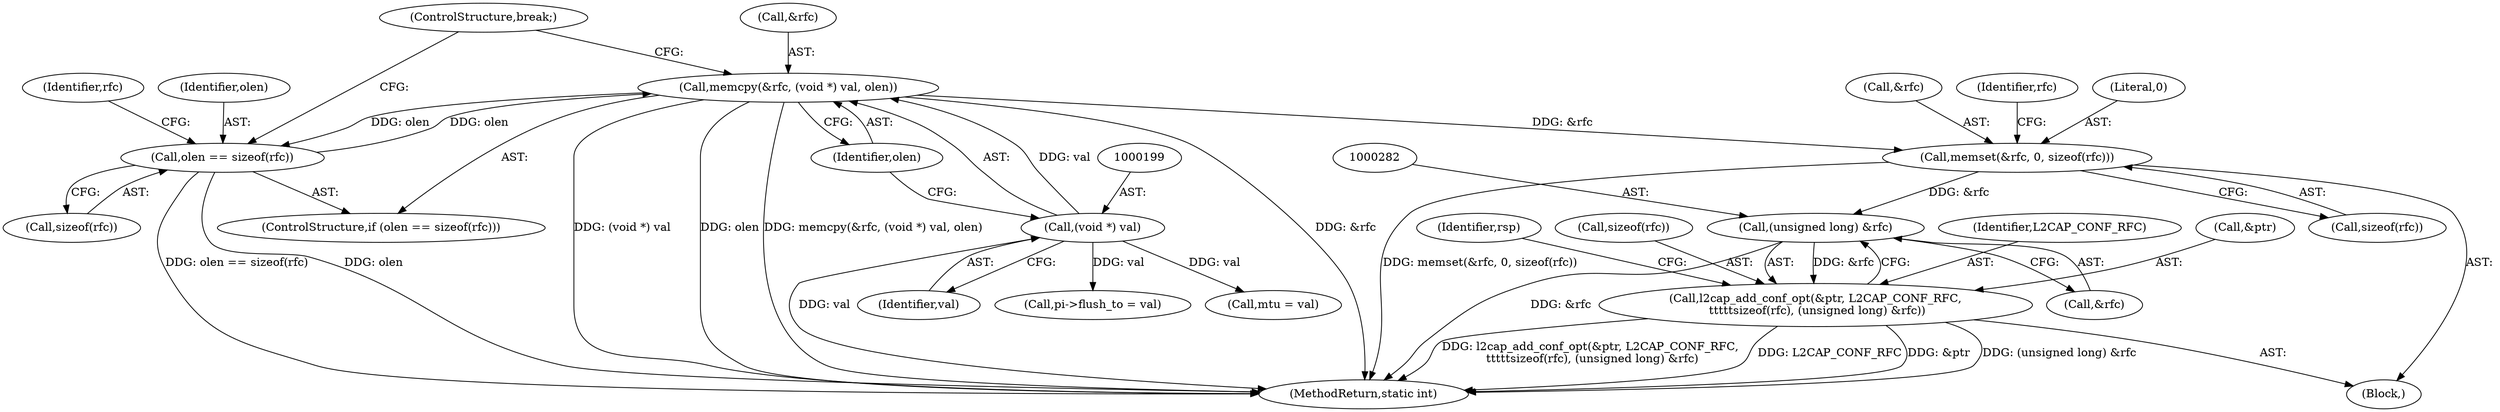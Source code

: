 digraph "1_linux_f2fcfcd670257236ebf2088bbdf26f6a8ef459fe_3@API" {
"1000264" [label="(Call,memset(&rfc, 0, sizeof(rfc)))"];
"1000195" [label="(Call,memcpy(&rfc, (void *) val, olen))"];
"1000198" [label="(Call,(void *) val)"];
"1000191" [label="(Call,olen == sizeof(rfc))"];
"1000281" [label="(Call,(unsigned long) &rfc)"];
"1000275" [label="(Call,l2cap_add_conf_opt(&ptr, L2CAP_CONF_RFC,\n \t\t\t\t\tsizeof(rfc), (unsigned long) &rfc))"];
"1000275" [label="(Call,l2cap_add_conf_opt(&ptr, L2CAP_CONF_RFC,\n \t\t\t\t\tsizeof(rfc), (unsigned long) &rfc))"];
"1000181" [label="(Call,pi->flush_to = val)"];
"1000176" [label="(Call,mtu = val)"];
"1000309" [label="(MethodReturn,static int)"];
"1000191" [label="(Call,olen == sizeof(rfc))"];
"1000267" [label="(Literal,0)"];
"1000278" [label="(Identifier,L2CAP_CONF_RFC)"];
"1000190" [label="(ControlStructure,if (olen == sizeof(rfc)))"];
"1000276" [label="(Call,&ptr)"];
"1000260" [label="(Block,)"];
"1000281" [label="(Call,(unsigned long) &rfc)"];
"1000193" [label="(Call,sizeof(rfc))"];
"1000287" [label="(Identifier,rsp)"];
"1000200" [label="(Identifier,val)"];
"1000197" [label="(Identifier,rfc)"];
"1000198" [label="(Call,(void *) val)"];
"1000195" [label="(Call,memcpy(&rfc, (void *) val, olen))"];
"1000192" [label="(Identifier,olen)"];
"1000265" [label="(Call,&rfc)"];
"1000272" [label="(Identifier,rfc)"];
"1000279" [label="(Call,sizeof(rfc))"];
"1000264" [label="(Call,memset(&rfc, 0, sizeof(rfc)))"];
"1000196" [label="(Call,&rfc)"];
"1000283" [label="(Call,&rfc)"];
"1000202" [label="(ControlStructure,break;)"];
"1000201" [label="(Identifier,olen)"];
"1000268" [label="(Call,sizeof(rfc))"];
"1000264" -> "1000260"  [label="AST: "];
"1000264" -> "1000268"  [label="CFG: "];
"1000265" -> "1000264"  [label="AST: "];
"1000267" -> "1000264"  [label="AST: "];
"1000268" -> "1000264"  [label="AST: "];
"1000272" -> "1000264"  [label="CFG: "];
"1000264" -> "1000309"  [label="DDG: memset(&rfc, 0, sizeof(rfc))"];
"1000195" -> "1000264"  [label="DDG: &rfc"];
"1000264" -> "1000281"  [label="DDG: &rfc"];
"1000195" -> "1000190"  [label="AST: "];
"1000195" -> "1000201"  [label="CFG: "];
"1000196" -> "1000195"  [label="AST: "];
"1000198" -> "1000195"  [label="AST: "];
"1000201" -> "1000195"  [label="AST: "];
"1000202" -> "1000195"  [label="CFG: "];
"1000195" -> "1000309"  [label="DDG: olen"];
"1000195" -> "1000309"  [label="DDG: memcpy(&rfc, (void *) val, olen)"];
"1000195" -> "1000309"  [label="DDG: &rfc"];
"1000195" -> "1000309"  [label="DDG: (void *) val"];
"1000195" -> "1000191"  [label="DDG: olen"];
"1000198" -> "1000195"  [label="DDG: val"];
"1000191" -> "1000195"  [label="DDG: olen"];
"1000198" -> "1000200"  [label="CFG: "];
"1000199" -> "1000198"  [label="AST: "];
"1000200" -> "1000198"  [label="AST: "];
"1000201" -> "1000198"  [label="CFG: "];
"1000198" -> "1000309"  [label="DDG: val"];
"1000198" -> "1000176"  [label="DDG: val"];
"1000198" -> "1000181"  [label="DDG: val"];
"1000191" -> "1000190"  [label="AST: "];
"1000191" -> "1000193"  [label="CFG: "];
"1000192" -> "1000191"  [label="AST: "];
"1000193" -> "1000191"  [label="AST: "];
"1000197" -> "1000191"  [label="CFG: "];
"1000202" -> "1000191"  [label="CFG: "];
"1000191" -> "1000309"  [label="DDG: olen == sizeof(rfc)"];
"1000191" -> "1000309"  [label="DDG: olen"];
"1000281" -> "1000275"  [label="AST: "];
"1000281" -> "1000283"  [label="CFG: "];
"1000282" -> "1000281"  [label="AST: "];
"1000283" -> "1000281"  [label="AST: "];
"1000275" -> "1000281"  [label="CFG: "];
"1000281" -> "1000309"  [label="DDG: &rfc"];
"1000281" -> "1000275"  [label="DDG: &rfc"];
"1000275" -> "1000260"  [label="AST: "];
"1000276" -> "1000275"  [label="AST: "];
"1000278" -> "1000275"  [label="AST: "];
"1000279" -> "1000275"  [label="AST: "];
"1000287" -> "1000275"  [label="CFG: "];
"1000275" -> "1000309"  [label="DDG: l2cap_add_conf_opt(&ptr, L2CAP_CONF_RFC,\n \t\t\t\t\tsizeof(rfc), (unsigned long) &rfc)"];
"1000275" -> "1000309"  [label="DDG: L2CAP_CONF_RFC"];
"1000275" -> "1000309"  [label="DDG: &ptr"];
"1000275" -> "1000309"  [label="DDG: (unsigned long) &rfc"];
}
